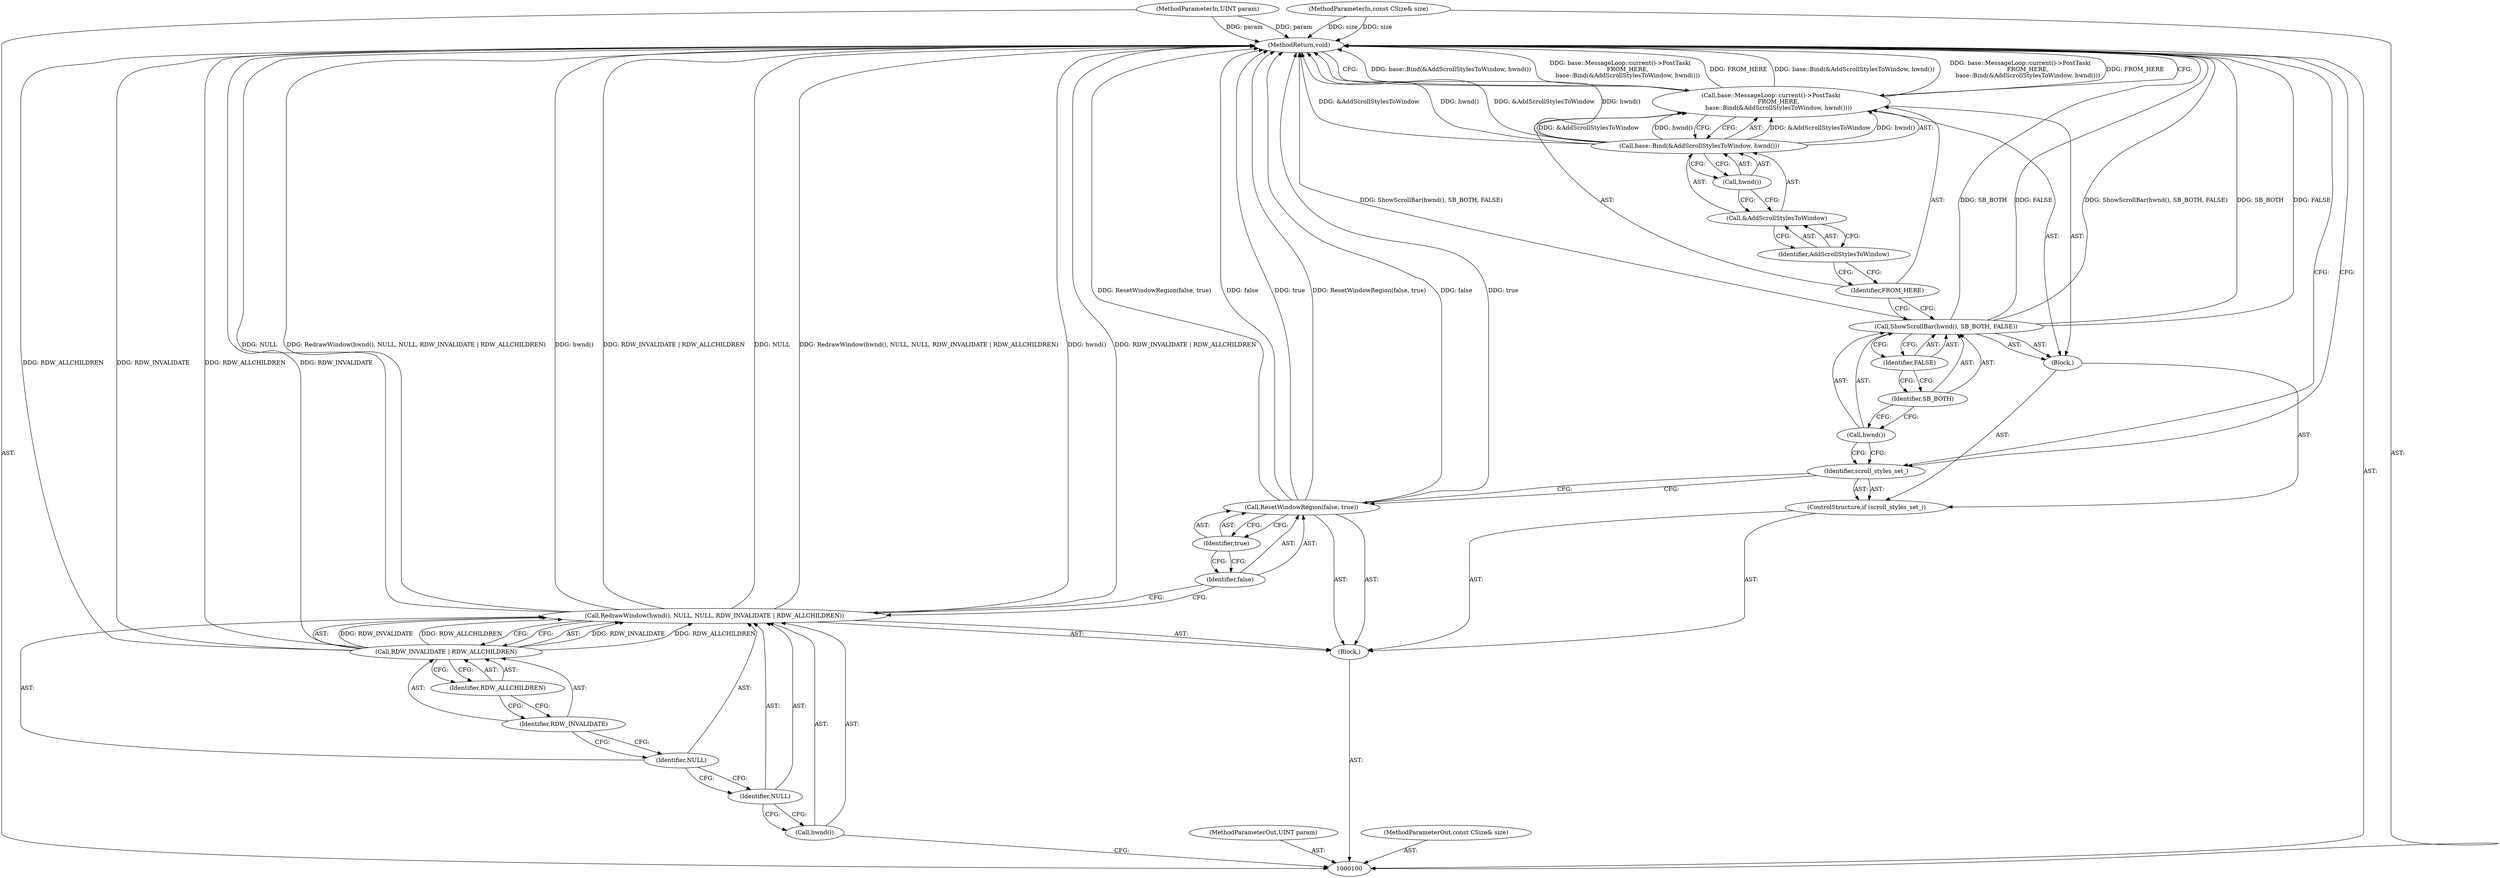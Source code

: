 digraph "1_Chrome_2513dd6b9abb188c1c666609aa9c24a498e1dba4_3" {
"1000127" [label="(MethodReturn,void)"];
"1000101" [label="(MethodParameterIn,UINT param)"];
"1000173" [label="(MethodParameterOut,UINT param)"];
"1000102" [label="(MethodParameterIn,const CSize& size)"];
"1000174" [label="(MethodParameterOut,const CSize& size)"];
"1000103" [label="(Block,)"];
"1000124" [label="(Call,&AddScrollStylesToWindow)"];
"1000125" [label="(Identifier,AddScrollStylesToWindow)"];
"1000126" [label="(Call,hwnd())"];
"1000123" [label="(Call,base::Bind(&AddScrollStylesToWindow, hwnd()))"];
"1000105" [label="(Call,hwnd())"];
"1000104" [label="(Call,RedrawWindow(hwnd(), NULL, NULL, RDW_INVALIDATE | RDW_ALLCHILDREN))"];
"1000106" [label="(Identifier,NULL)"];
"1000107" [label="(Identifier,NULL)"];
"1000108" [label="(Call,RDW_INVALIDATE | RDW_ALLCHILDREN)"];
"1000109" [label="(Identifier,RDW_INVALIDATE)"];
"1000110" [label="(Identifier,RDW_ALLCHILDREN)"];
"1000111" [label="(Call,ResetWindowRegion(false, true))"];
"1000112" [label="(Identifier,false)"];
"1000113" [label="(Identifier,true)"];
"1000114" [label="(ControlStructure,if (scroll_styles_set_))"];
"1000116" [label="(Block,)"];
"1000115" [label="(Identifier,scroll_styles_set_)"];
"1000118" [label="(Call,hwnd())"];
"1000119" [label="(Identifier,SB_BOTH)"];
"1000120" [label="(Identifier,FALSE)"];
"1000117" [label="(Call,ShowScrollBar(hwnd(), SB_BOTH, FALSE))"];
"1000121" [label="(Call,base::MessageLoop::current()->PostTask(\n        FROM_HERE,\n        base::Bind(&AddScrollStylesToWindow, hwnd())))"];
"1000122" [label="(Identifier,FROM_HERE)"];
"1000127" -> "1000100"  [label="AST: "];
"1000127" -> "1000121"  [label="CFG: "];
"1000127" -> "1000115"  [label="CFG: "];
"1000117" -> "1000127"  [label="DDG: ShowScrollBar(hwnd(), SB_BOTH, FALSE)"];
"1000117" -> "1000127"  [label="DDG: SB_BOTH"];
"1000117" -> "1000127"  [label="DDG: FALSE"];
"1000123" -> "1000127"  [label="DDG: hwnd()"];
"1000123" -> "1000127"  [label="DDG: &AddScrollStylesToWindow"];
"1000104" -> "1000127"  [label="DDG: RDW_INVALIDATE | RDW_ALLCHILDREN"];
"1000104" -> "1000127"  [label="DDG: NULL"];
"1000104" -> "1000127"  [label="DDG: RedrawWindow(hwnd(), NULL, NULL, RDW_INVALIDATE | RDW_ALLCHILDREN)"];
"1000104" -> "1000127"  [label="DDG: hwnd()"];
"1000121" -> "1000127"  [label="DDG: base::Bind(&AddScrollStylesToWindow, hwnd())"];
"1000121" -> "1000127"  [label="DDG: base::MessageLoop::current()->PostTask(\n        FROM_HERE,\n        base::Bind(&AddScrollStylesToWindow, hwnd()))"];
"1000121" -> "1000127"  [label="DDG: FROM_HERE"];
"1000111" -> "1000127"  [label="DDG: ResetWindowRegion(false, true)"];
"1000111" -> "1000127"  [label="DDG: false"];
"1000111" -> "1000127"  [label="DDG: true"];
"1000102" -> "1000127"  [label="DDG: size"];
"1000101" -> "1000127"  [label="DDG: param"];
"1000108" -> "1000127"  [label="DDG: RDW_ALLCHILDREN"];
"1000108" -> "1000127"  [label="DDG: RDW_INVALIDATE"];
"1000101" -> "1000100"  [label="AST: "];
"1000101" -> "1000127"  [label="DDG: param"];
"1000173" -> "1000100"  [label="AST: "];
"1000102" -> "1000100"  [label="AST: "];
"1000102" -> "1000127"  [label="DDG: size"];
"1000174" -> "1000100"  [label="AST: "];
"1000103" -> "1000100"  [label="AST: "];
"1000104" -> "1000103"  [label="AST: "];
"1000111" -> "1000103"  [label="AST: "];
"1000114" -> "1000103"  [label="AST: "];
"1000124" -> "1000123"  [label="AST: "];
"1000124" -> "1000125"  [label="CFG: "];
"1000125" -> "1000124"  [label="AST: "];
"1000126" -> "1000124"  [label="CFG: "];
"1000125" -> "1000124"  [label="AST: "];
"1000125" -> "1000122"  [label="CFG: "];
"1000124" -> "1000125"  [label="CFG: "];
"1000126" -> "1000123"  [label="AST: "];
"1000126" -> "1000124"  [label="CFG: "];
"1000123" -> "1000126"  [label="CFG: "];
"1000123" -> "1000121"  [label="AST: "];
"1000123" -> "1000126"  [label="CFG: "];
"1000124" -> "1000123"  [label="AST: "];
"1000126" -> "1000123"  [label="AST: "];
"1000121" -> "1000123"  [label="CFG: "];
"1000123" -> "1000127"  [label="DDG: hwnd()"];
"1000123" -> "1000127"  [label="DDG: &AddScrollStylesToWindow"];
"1000123" -> "1000121"  [label="DDG: &AddScrollStylesToWindow"];
"1000123" -> "1000121"  [label="DDG: hwnd()"];
"1000105" -> "1000104"  [label="AST: "];
"1000105" -> "1000100"  [label="CFG: "];
"1000106" -> "1000105"  [label="CFG: "];
"1000104" -> "1000103"  [label="AST: "];
"1000104" -> "1000108"  [label="CFG: "];
"1000105" -> "1000104"  [label="AST: "];
"1000106" -> "1000104"  [label="AST: "];
"1000107" -> "1000104"  [label="AST: "];
"1000108" -> "1000104"  [label="AST: "];
"1000112" -> "1000104"  [label="CFG: "];
"1000104" -> "1000127"  [label="DDG: RDW_INVALIDATE | RDW_ALLCHILDREN"];
"1000104" -> "1000127"  [label="DDG: NULL"];
"1000104" -> "1000127"  [label="DDG: RedrawWindow(hwnd(), NULL, NULL, RDW_INVALIDATE | RDW_ALLCHILDREN)"];
"1000104" -> "1000127"  [label="DDG: hwnd()"];
"1000108" -> "1000104"  [label="DDG: RDW_INVALIDATE"];
"1000108" -> "1000104"  [label="DDG: RDW_ALLCHILDREN"];
"1000106" -> "1000104"  [label="AST: "];
"1000106" -> "1000105"  [label="CFG: "];
"1000107" -> "1000106"  [label="CFG: "];
"1000107" -> "1000104"  [label="AST: "];
"1000107" -> "1000106"  [label="CFG: "];
"1000109" -> "1000107"  [label="CFG: "];
"1000108" -> "1000104"  [label="AST: "];
"1000108" -> "1000110"  [label="CFG: "];
"1000109" -> "1000108"  [label="AST: "];
"1000110" -> "1000108"  [label="AST: "];
"1000104" -> "1000108"  [label="CFG: "];
"1000108" -> "1000127"  [label="DDG: RDW_ALLCHILDREN"];
"1000108" -> "1000127"  [label="DDG: RDW_INVALIDATE"];
"1000108" -> "1000104"  [label="DDG: RDW_INVALIDATE"];
"1000108" -> "1000104"  [label="DDG: RDW_ALLCHILDREN"];
"1000109" -> "1000108"  [label="AST: "];
"1000109" -> "1000107"  [label="CFG: "];
"1000110" -> "1000109"  [label="CFG: "];
"1000110" -> "1000108"  [label="AST: "];
"1000110" -> "1000109"  [label="CFG: "];
"1000108" -> "1000110"  [label="CFG: "];
"1000111" -> "1000103"  [label="AST: "];
"1000111" -> "1000113"  [label="CFG: "];
"1000112" -> "1000111"  [label="AST: "];
"1000113" -> "1000111"  [label="AST: "];
"1000115" -> "1000111"  [label="CFG: "];
"1000111" -> "1000127"  [label="DDG: ResetWindowRegion(false, true)"];
"1000111" -> "1000127"  [label="DDG: false"];
"1000111" -> "1000127"  [label="DDG: true"];
"1000112" -> "1000111"  [label="AST: "];
"1000112" -> "1000104"  [label="CFG: "];
"1000113" -> "1000112"  [label="CFG: "];
"1000113" -> "1000111"  [label="AST: "];
"1000113" -> "1000112"  [label="CFG: "];
"1000111" -> "1000113"  [label="CFG: "];
"1000114" -> "1000103"  [label="AST: "];
"1000115" -> "1000114"  [label="AST: "];
"1000116" -> "1000114"  [label="AST: "];
"1000116" -> "1000114"  [label="AST: "];
"1000117" -> "1000116"  [label="AST: "];
"1000121" -> "1000116"  [label="AST: "];
"1000115" -> "1000114"  [label="AST: "];
"1000115" -> "1000111"  [label="CFG: "];
"1000118" -> "1000115"  [label="CFG: "];
"1000127" -> "1000115"  [label="CFG: "];
"1000118" -> "1000117"  [label="AST: "];
"1000118" -> "1000115"  [label="CFG: "];
"1000119" -> "1000118"  [label="CFG: "];
"1000119" -> "1000117"  [label="AST: "];
"1000119" -> "1000118"  [label="CFG: "];
"1000120" -> "1000119"  [label="CFG: "];
"1000120" -> "1000117"  [label="AST: "];
"1000120" -> "1000119"  [label="CFG: "];
"1000117" -> "1000120"  [label="CFG: "];
"1000117" -> "1000116"  [label="AST: "];
"1000117" -> "1000120"  [label="CFG: "];
"1000118" -> "1000117"  [label="AST: "];
"1000119" -> "1000117"  [label="AST: "];
"1000120" -> "1000117"  [label="AST: "];
"1000122" -> "1000117"  [label="CFG: "];
"1000117" -> "1000127"  [label="DDG: ShowScrollBar(hwnd(), SB_BOTH, FALSE)"];
"1000117" -> "1000127"  [label="DDG: SB_BOTH"];
"1000117" -> "1000127"  [label="DDG: FALSE"];
"1000121" -> "1000116"  [label="AST: "];
"1000121" -> "1000123"  [label="CFG: "];
"1000122" -> "1000121"  [label="AST: "];
"1000123" -> "1000121"  [label="AST: "];
"1000127" -> "1000121"  [label="CFG: "];
"1000121" -> "1000127"  [label="DDG: base::Bind(&AddScrollStylesToWindow, hwnd())"];
"1000121" -> "1000127"  [label="DDG: base::MessageLoop::current()->PostTask(\n        FROM_HERE,\n        base::Bind(&AddScrollStylesToWindow, hwnd()))"];
"1000121" -> "1000127"  [label="DDG: FROM_HERE"];
"1000123" -> "1000121"  [label="DDG: &AddScrollStylesToWindow"];
"1000123" -> "1000121"  [label="DDG: hwnd()"];
"1000122" -> "1000121"  [label="AST: "];
"1000122" -> "1000117"  [label="CFG: "];
"1000125" -> "1000122"  [label="CFG: "];
}
